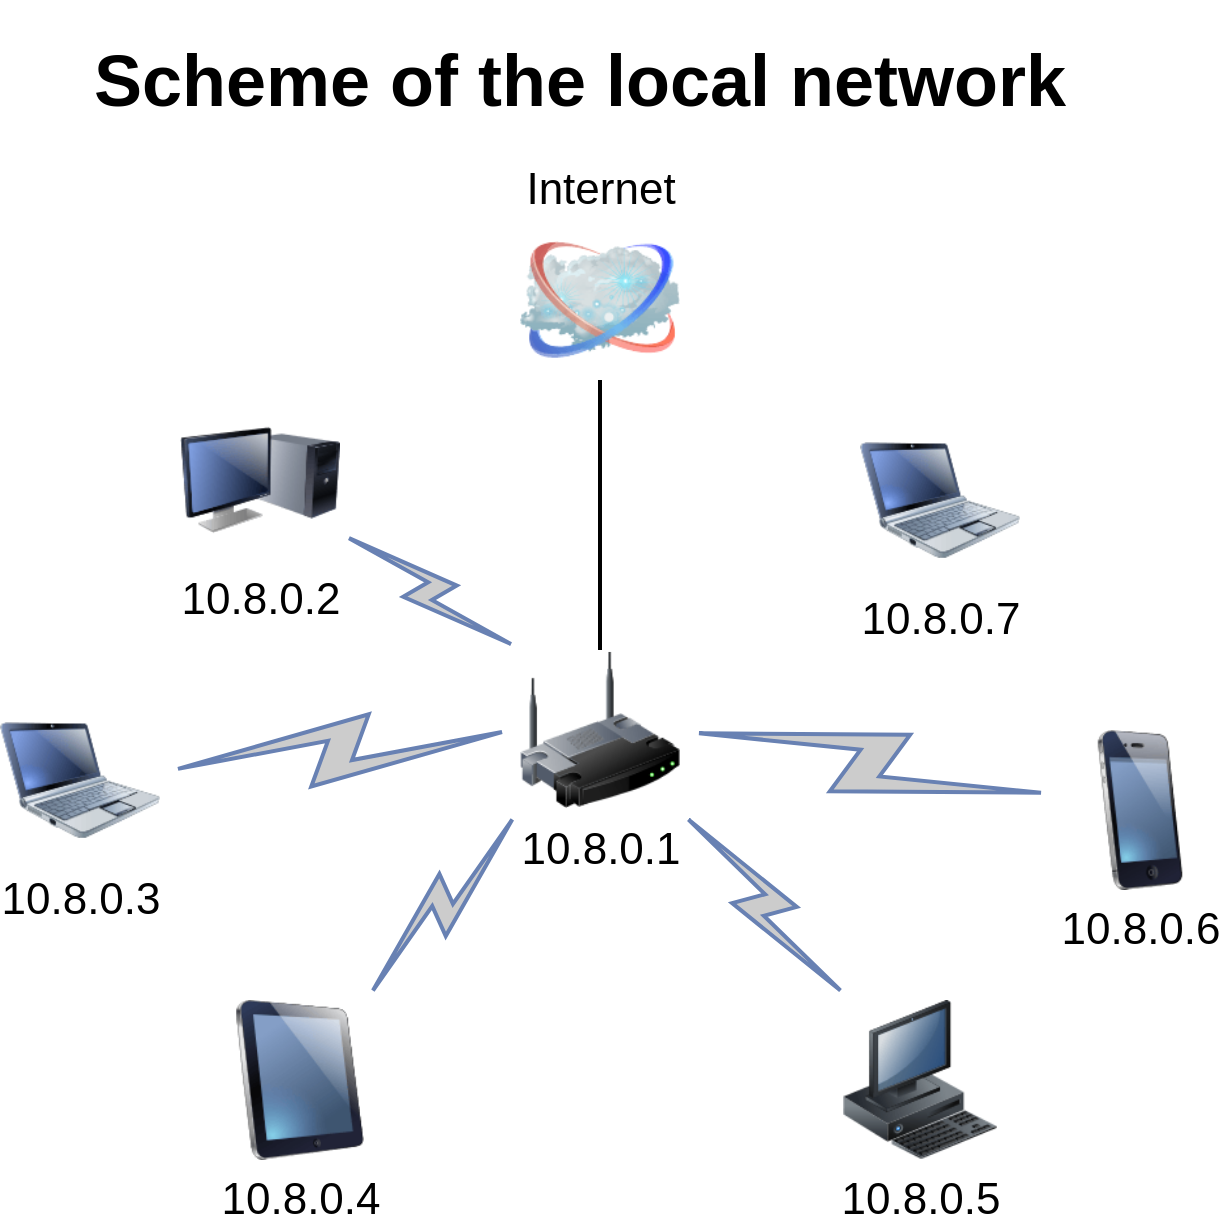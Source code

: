 <mxfile version="15.9.4" type="github" pages="2">
  <diagram name="Page-1" id="55a83fd1-7818-8e21-69c5-c3457e3827bb">
    <mxGraphModel dx="1422" dy="772" grid="1" gridSize="10" guides="1" tooltips="1" connect="1" arrows="1" fold="1" page="1" pageScale="1" pageWidth="1100" pageHeight="850" background="none" math="0" shadow="0">
      <root>
        <mxCell id="0" />
        <mxCell id="1" parent="0" />
        <mxCell id="69ecfefc5c41e42c-18" style="edgeStyle=none;rounded=0;html=1;labelBackgroundColor=none;endArrow=none;strokeWidth=2;fontFamily=Verdana;fontSize=22" parent="1" source="69ecfefc5c41e42c-1" target="69ecfefc5c41e42c-2" edge="1">
          <mxGeometry relative="1" as="geometry">
            <mxPoint x="560" y="290" as="targetPoint" />
          </mxGeometry>
        </mxCell>
        <mxCell id="69ecfefc5c41e42c-1" value="10.8.0.1" style="image;html=1;labelBackgroundColor=#ffffff;image=img/lib/clip_art/networking/Wireless_Router_128x128.png;rounded=1;shadow=0;comic=0;strokeWidth=2;fontSize=22" parent="1" vertex="1">
          <mxGeometry x="520" y="385" width="80" height="80" as="geometry" />
        </mxCell>
        <mxCell id="69ecfefc5c41e42c-2" value="Internet" style="image;html=1;labelBackgroundColor=#ffffff;image=img/lib/clip_art/networking/Cloud_128x128.png;rounded=1;shadow=0;comic=0;strokeWidth=2;fontSize=22;labelPosition=center;verticalLabelPosition=top;align=center;verticalAlign=bottom;" parent="1" vertex="1">
          <mxGeometry x="520" y="170" width="80" height="80" as="geometry" />
        </mxCell>
        <mxCell id="69ecfefc5c41e42c-4" value="10.8.0.4" style="image;html=1;labelBackgroundColor=#ffffff;image=img/lib/clip_art/computers/iPad_128x128.png;rounded=1;shadow=0;comic=0;strokeWidth=2;fontSize=22" parent="1" vertex="1">
          <mxGeometry x="370" y="560" width="80" height="80" as="geometry" />
        </mxCell>
        <mxCell id="69ecfefc5c41e42c-5" value="10.8.0.2" style="image;html=1;labelBackgroundColor=#ffffff;image=img/lib/clip_art/computers/Monitor_Tower_128x128.png;rounded=1;shadow=0;comic=0;strokeWidth=2;fontSize=22" parent="1" vertex="1">
          <mxGeometry x="350" y="260" width="80" height="80" as="geometry" />
        </mxCell>
        <mxCell id="69ecfefc5c41e42c-7" value="10.8.0.5" style="image;html=1;labelBackgroundColor=#ffffff;image=img/lib/clip_art/computers/Workstation_128x128.png;rounded=1;shadow=0;comic=0;strokeWidth=2;fontSize=22" parent="1" vertex="1">
          <mxGeometry x="680" y="560" width="80" height="80" as="geometry" />
        </mxCell>
        <mxCell id="69ecfefc5c41e42c-8" value="10.8.0.6" style="image;html=1;labelBackgroundColor=#ffffff;image=img/lib/clip_art/telecommunication/iPhone_128x128.png;rounded=1;shadow=0;comic=0;strokeWidth=2;fontSize=22" parent="1" vertex="1">
          <mxGeometry x="790" y="425" width="80" height="80" as="geometry" />
        </mxCell>
        <mxCell id="69ecfefc5c41e42c-9" value="10.8.0.7" style="image;html=1;labelBackgroundColor=#ffffff;image=img/lib/clip_art/computers/Netbook_128x128.png;rounded=1;shadow=0;comic=0;strokeColor=#000000;strokeWidth=2;fillColor=#FFFFFF;fontSize=22;fontColor=#000000;" parent="1" vertex="1">
          <mxGeometry x="690" y="270" width="80" height="80" as="geometry" />
        </mxCell>
        <mxCell id="69ecfefc5c41e42c-10" value="10.8.0.3" style="image;html=1;labelBackgroundColor=#ffffff;image=img/lib/clip_art/computers/Netbook_128x128.png;rounded=1;shadow=0;comic=0;strokeWidth=2;fontSize=22" parent="1" vertex="1">
          <mxGeometry x="260" y="410" width="80" height="80" as="geometry" />
        </mxCell>
        <mxCell id="69ecfefc5c41e42c-12" value="" style="html=1;fillColor=#CCCCCC;strokeColor=#6881B3;gradientColor=none;gradientDirection=north;strokeWidth=2;shape=mxgraph.networks.comm_link_edge;html=1;labelBackgroundColor=none;endArrow=none;fontFamily=Verdana;fontSize=22;fontColor=#000000;fontStyle=1;entryX=0;entryY=0;entryDx=0;entryDy=0;" parent="1" source="69ecfefc5c41e42c-5" target="69ecfefc5c41e42c-1" edge="1">
          <mxGeometry width="100" height="100" relative="1" as="geometry">
            <mxPoint x="370" y="401.957" as="sourcePoint" />
            <mxPoint x="520" y="428.043" as="targetPoint" />
          </mxGeometry>
        </mxCell>
        <mxCell id="69ecfefc5c41e42c-13" value="" style="html=1;fillColor=#CCCCCC;strokeColor=#6881B3;gradientColor=none;gradientDirection=north;strokeWidth=2;shape=mxgraph.networks.comm_link_edge;html=1;labelBackgroundColor=none;endArrow=none;fontFamily=Verdana;fontSize=22;fontColor=#000000;entryX=0;entryY=0.5;entryDx=0;entryDy=0;" parent="1" source="69ecfefc5c41e42c-10" target="69ecfefc5c41e42c-1" edge="1">
          <mxGeometry width="100" height="100" relative="1" as="geometry">
            <mxPoint x="380" y="411.957" as="sourcePoint" />
            <mxPoint x="530" y="438.043" as="targetPoint" />
          </mxGeometry>
        </mxCell>
        <mxCell id="69ecfefc5c41e42c-14" value="" style="html=1;fillColor=#CCCCCC;strokeColor=#6881B3;gradientColor=none;gradientDirection=north;strokeWidth=2;shape=mxgraph.networks.comm_link_edge;html=1;labelBackgroundColor=none;endArrow=none;fontFamily=Verdana;fontSize=22;fontColor=#000000;entryX=0;entryY=1;entryDx=0;entryDy=0;" parent="1" source="69ecfefc5c41e42c-4" target="69ecfefc5c41e42c-1" edge="1">
          <mxGeometry width="100" height="100" relative="1" as="geometry">
            <mxPoint x="390" y="421.957" as="sourcePoint" />
            <mxPoint x="530" y="500" as="targetPoint" />
          </mxGeometry>
        </mxCell>
        <mxCell id="69ecfefc5c41e42c-15" value="" style="html=1;fillColor=#CCCCCC;strokeColor=#6881B3;gradientColor=none;gradientDirection=north;strokeWidth=2;shape=mxgraph.networks.comm_link_edge;html=1;labelBackgroundColor=none;endArrow=none;fontFamily=Verdana;fontSize=22;fontColor=#000000;entryX=1;entryY=1;entryDx=0;entryDy=0;" parent="1" source="69ecfefc5c41e42c-7" target="69ecfefc5c41e42c-1" edge="1">
          <mxGeometry width="100" height="100" relative="1" as="geometry">
            <mxPoint x="400" y="431.957" as="sourcePoint" />
            <mxPoint x="550" y="458.043" as="targetPoint" />
          </mxGeometry>
        </mxCell>
        <mxCell id="69ecfefc5c41e42c-16" value="" style="html=1;fillColor=#CCCCCC;strokeColor=#6881B3;gradientColor=none;gradientDirection=north;strokeWidth=2;shape=mxgraph.networks.comm_link_edge;html=1;labelBackgroundColor=none;endArrow=none;fontFamily=Verdana;fontSize=22;fontColor=#000000;entryX=1;entryY=0.5;entryDx=0;entryDy=0;" parent="1" source="69ecfefc5c41e42c-8" target="69ecfefc5c41e42c-1" edge="1">
          <mxGeometry width="100" height="100" relative="1" as="geometry">
            <mxPoint x="410" y="441.957" as="sourcePoint" />
            <mxPoint x="560" y="468.043" as="targetPoint" />
          </mxGeometry>
        </mxCell>
        <mxCell id="zhPg9HmpTkC8xQ5XdoOP-1" value="&lt;b&gt;&lt;font style=&quot;font-size: 36px&quot;&gt;Scheme of the local network&lt;/font&gt;&lt;/b&gt;" style="text;html=1;strokeColor=none;fillColor=none;align=center;verticalAlign=middle;whiteSpace=wrap;rounded=0;" parent="1" vertex="1">
          <mxGeometry x="280" y="60" width="540" height="80" as="geometry" />
        </mxCell>
      </root>
    </mxGraphModel>
  </diagram>
  <diagram id="-iYdc8KpAoDYR4znTglA" name="Page-2">
    <mxGraphModel dx="572" dy="715" grid="1" gridSize="10" guides="1" tooltips="1" connect="1" arrows="1" fold="1" page="1" pageScale="1" pageWidth="850" pageHeight="1100" math="0" shadow="0">
      <root>
        <mxCell id="04m3lhLloG7uBeKBsoJG-0" />
        <mxCell id="04m3lhLloG7uBeKBsoJG-1" parent="04m3lhLloG7uBeKBsoJG-0" />
        <mxCell id="04m3lhLloG7uBeKBsoJG-2" value="client&lt;br&gt;10.8.0.2" style="image;html=1;labelBackgroundColor=#ffffff;image=img/lib/clip_art/computers/Monitor_Tower_128x128.png;rounded=1;shadow=0;comic=0;strokeWidth=2;fontSize=22" vertex="1" parent="04m3lhLloG7uBeKBsoJG-1">
          <mxGeometry x="940" y="415" width="80" height="80" as="geometry" />
        </mxCell>
        <mxCell id="04m3lhLloG7uBeKBsoJG-3" value="client&lt;br&gt;10.8.0.3" style="image;html=1;labelBackgroundColor=#ffffff;image=img/lib/clip_art/computers/Workstation_128x128.png;rounded=1;shadow=0;comic=0;strokeWidth=2;fontSize=22" vertex="1" parent="04m3lhLloG7uBeKBsoJG-1">
          <mxGeometry x="1050" y="455" width="80" height="80" as="geometry" />
        </mxCell>
        <mxCell id="04m3lhLloG7uBeKBsoJG-4" value="&lt;font style=&quot;font-size: 20px&quot;&gt;VPN server&lt;br&gt;10.8.0.1&lt;br&gt;&lt;/font&gt;" style="shape=image;html=1;verticalAlign=top;verticalLabelPosition=bottom;labelBackgroundColor=#ffffff;imageAspect=0;aspect=fixed;image=https://cdn2.iconfinder.com/data/icons/whcompare-isometric-web-hosting-servers/50/secure-server-128.png" vertex="1" parent="04m3lhLloG7uBeKBsoJG-1">
          <mxGeometry x="1490" y="143.86" width="128" height="128" as="geometry" />
        </mxCell>
        <mxCell id="04m3lhLloG7uBeKBsoJG-5" value="" style="curved=1;endArrow=classic;html=1;rounded=0;fontSize=20;strokeWidth=4;entryX=0;entryY=0.75;entryDx=0;entryDy=0;startArrow=none;strokeColor=#4C0099;" edge="1" parent="04m3lhLloG7uBeKBsoJG-1" source="04m3lhLloG7uBeKBsoJG-7" target="04m3lhLloG7uBeKBsoJG-4">
          <mxGeometry width="50" height="50" relative="1" as="geometry">
            <mxPoint x="1100" y="360" as="sourcePoint" />
            <mxPoint x="1150" y="310" as="targetPoint" />
            <Array as="points">
              <mxPoint x="1000" y="260" />
              <mxPoint x="1210" y="200" />
              <mxPoint x="1350" y="230" />
            </Array>
          </mxGeometry>
        </mxCell>
        <mxCell id="04m3lhLloG7uBeKBsoJG-6" value="" style="curved=1;endArrow=classic;html=1;rounded=0;fontSize=20;strokeWidth=4;exitX=0.5;exitY=0;exitDx=0;exitDy=0;entryX=0;entryY=0.5;entryDx=0;entryDy=0;startArrow=none;strokeColor=#4C0099;" edge="1" parent="04m3lhLloG7uBeKBsoJG-1" source="04m3lhLloG7uBeKBsoJG-9" target="04m3lhLloG7uBeKBsoJG-4">
          <mxGeometry width="50" height="50" relative="1" as="geometry">
            <mxPoint x="1100" y="360" as="sourcePoint" />
            <mxPoint x="1150" y="310" as="targetPoint" />
            <Array as="points">
              <mxPoint x="1090" y="280" />
              <mxPoint x="1180" y="208" />
              <mxPoint x="1400" y="210" />
            </Array>
          </mxGeometry>
        </mxCell>
        <mxCell id="04m3lhLloG7uBeKBsoJG-7" value="" style="sketch=0;outlineConnect=0;fontColor=#232F3E;gradientColor=none;fillColor=#4D27AA;strokeColor=none;dashed=0;verticalLabelPosition=bottom;verticalAlign=top;align=center;html=1;fontSize=12;fontStyle=0;aspect=fixed;pointerEvents=1;shape=mxgraph.aws4.vpn_connection;" vertex="1" parent="04m3lhLloG7uBeKBsoJG-1">
          <mxGeometry x="959.49" y="325" width="41.03" height="45.71" as="geometry" />
        </mxCell>
        <mxCell id="04m3lhLloG7uBeKBsoJG-8" value="" style="edgeStyle=orthogonalEdgeStyle;rounded=0;orthogonalLoop=1;jettySize=auto;html=1;fontSize=20;strokeWidth=4;strokeColor=#4C0099;" edge="1" parent="04m3lhLloG7uBeKBsoJG-1" source="04m3lhLloG7uBeKBsoJG-9" target="04m3lhLloG7uBeKBsoJG-3">
          <mxGeometry relative="1" as="geometry" />
        </mxCell>
        <mxCell id="04m3lhLloG7uBeKBsoJG-9" value="" style="sketch=0;outlineConnect=0;fontColor=#232F3E;gradientColor=none;fillColor=#4D27AA;strokeColor=none;dashed=0;verticalLabelPosition=bottom;verticalAlign=top;align=center;html=1;fontSize=12;fontStyle=0;aspect=fixed;pointerEvents=1;shape=mxgraph.aws4.vpn_connection;" vertex="1" parent="04m3lhLloG7uBeKBsoJG-1">
          <mxGeometry x="1070" y="355" width="40" height="44.57" as="geometry" />
        </mxCell>
        <mxCell id="04m3lhLloG7uBeKBsoJG-10" value="client&lt;br&gt;10.8.0.4" style="image;html=1;labelBackgroundColor=#ffffff;image=img/lib/clip_art/computers/Netbook_128x128.png;rounded=1;shadow=0;comic=0;strokeColor=#000000;strokeWidth=2;fillColor=#FFFFFF;fontSize=22;fontColor=#000000;" vertex="1" parent="04m3lhLloG7uBeKBsoJG-1">
          <mxGeometry x="1170" y="470" width="80" height="80" as="geometry" />
        </mxCell>
        <mxCell id="04m3lhLloG7uBeKBsoJG-11" value="" style="curved=1;endArrow=classic;html=1;rounded=0;fontSize=20;strokeWidth=4;entryX=0;entryY=0.25;entryDx=0;entryDy=0;startArrow=none;strokeColor=#4C0099;" edge="1" parent="04m3lhLloG7uBeKBsoJG-1" source="04m3lhLloG7uBeKBsoJG-13" target="04m3lhLloG7uBeKBsoJG-4">
          <mxGeometry width="50" height="50" relative="1" as="geometry">
            <mxPoint x="1310" y="420" as="sourcePoint" />
            <mxPoint x="1360" y="370" as="targetPoint" />
            <Array as="points">
              <mxPoint x="1200" y="260" />
              <mxPoint x="1290" y="180" />
            </Array>
          </mxGeometry>
        </mxCell>
        <mxCell id="04m3lhLloG7uBeKBsoJG-12" value="" style="edgeStyle=orthogonalEdgeStyle;rounded=0;orthogonalLoop=1;jettySize=auto;html=1;fontSize=20;strokeWidth=4;strokeColor=#4C0099;" edge="1" parent="04m3lhLloG7uBeKBsoJG-1" source="04m3lhLloG7uBeKBsoJG-13" target="04m3lhLloG7uBeKBsoJG-10">
          <mxGeometry relative="1" as="geometry">
            <Array as="points">
              <mxPoint x="1210" y="480" />
              <mxPoint x="1210" y="480" />
            </Array>
          </mxGeometry>
        </mxCell>
        <mxCell id="04m3lhLloG7uBeKBsoJG-13" value="" style="sketch=0;outlineConnect=0;fontColor=#232F3E;gradientColor=none;fillColor=#4D27AA;strokeColor=none;dashed=0;verticalLabelPosition=bottom;verticalAlign=top;align=center;html=1;fontSize=12;fontStyle=0;aspect=fixed;pointerEvents=1;shape=mxgraph.aws4.vpn_connection;" vertex="1" parent="04m3lhLloG7uBeKBsoJG-1">
          <mxGeometry x="1190" y="385.43" width="40" height="44.57" as="geometry" />
        </mxCell>
        <mxCell id="04m3lhLloG7uBeKBsoJG-15" value="" style="image;html=1;image=img/lib/clip_art/networking/Firewall-page1_128x128.png;fontSize=20;" vertex="1" parent="04m3lhLloG7uBeKBsoJG-1">
          <mxGeometry x="1330" y="140" width="100" height="131.86" as="geometry" />
        </mxCell>
        <mxCell id="04m3lhLloG7uBeKBsoJG-16" value="" style="curved=1;endArrow=classic;html=1;rounded=0;fontSize=20;strokeWidth=4;entryX=0.5;entryY=0;entryDx=0;entryDy=0;strokeColor=#4C0099;" edge="1" parent="04m3lhLloG7uBeKBsoJG-1" source="04m3lhLloG7uBeKBsoJG-7" target="04m3lhLloG7uBeKBsoJG-2">
          <mxGeometry width="50" height="50" relative="1" as="geometry">
            <mxPoint x="980" y="385" as="sourcePoint" />
            <mxPoint x="840" y="320.71" as="targetPoint" />
            <Array as="points" />
          </mxGeometry>
        </mxCell>
        <mxCell id="04m3lhLloG7uBeKBsoJG-17" value="&lt;font style=&quot;font-size: 36px&quot;&gt;Scheme of the local network&lt;/font&gt;" style="text;html=1;strokeColor=none;fillColor=none;align=center;verticalAlign=middle;whiteSpace=wrap;rounded=0;fontSize=20;" vertex="1" parent="04m3lhLloG7uBeKBsoJG-1">
          <mxGeometry x="1290" y="375" width="220" height="120" as="geometry" />
        </mxCell>
        <mxCell id="khj5KbcPd4QzqfG4mPEK-4" value="" style="aspect=fixed;perimeter=ellipsePerimeter;html=1;align=center;shadow=0;dashed=0;spacingTop=3;image;image=img/lib/active_directory/internet_cloud.svg;fontSize=28;" vertex="1" parent="04m3lhLloG7uBeKBsoJG-1">
          <mxGeometry x="958" y="120" width="317.46" height="200" as="geometry" />
        </mxCell>
        <mxCell id="khj5KbcPd4QzqfG4mPEK-5" value="&lt;font style=&quot;font-size: 28px&quot;&gt;Crazy Internet&lt;/font&gt;" style="text;html=1;strokeColor=none;fillColor=none;align=center;verticalAlign=middle;whiteSpace=wrap;rounded=0;fontSize=36;" vertex="1" parent="04m3lhLloG7uBeKBsoJG-1">
          <mxGeometry x="986.73" y="200" width="260" height="40" as="geometry" />
        </mxCell>
      </root>
    </mxGraphModel>
  </diagram>
</mxfile>
